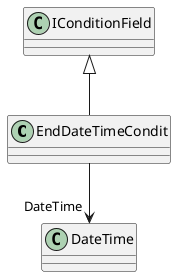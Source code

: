 @startuml
class EndDateTimeCondit {
}
IConditionField <|-- EndDateTimeCondit
EndDateTimeCondit --> "DateTime" DateTime
@enduml
